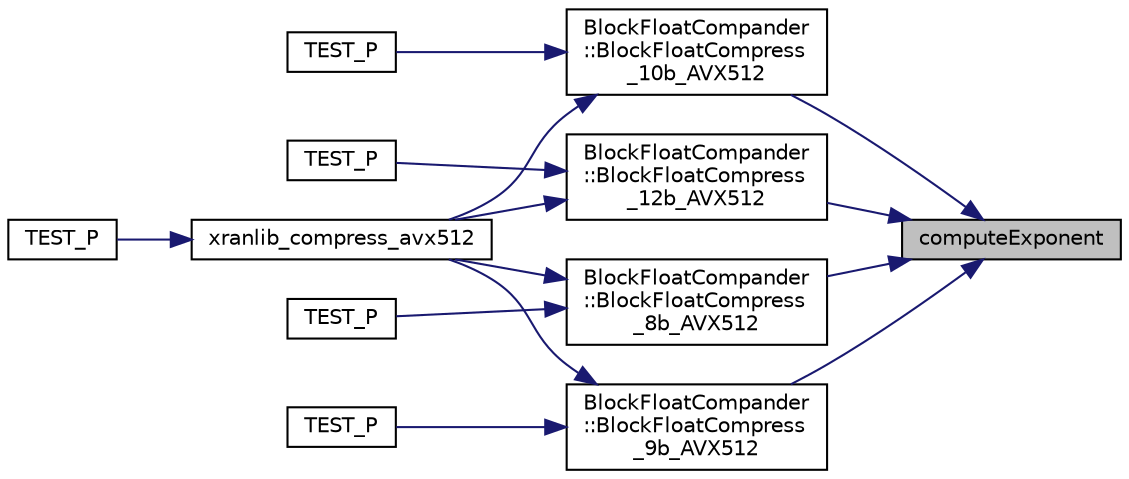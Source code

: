 digraph "computeExponent"
{
 // LATEX_PDF_SIZE
  edge [fontname="Helvetica",fontsize="10",labelfontname="Helvetica",labelfontsize="10"];
  node [fontname="Helvetica",fontsize="10",shape=record];
  rankdir="RL";
  Node1 [label="computeExponent",height=0.2,width=0.4,color="black", fillcolor="grey75", style="filled", fontcolor="black",tooltip="Compute exponent value for a set of RB from the maximum absolute value."];
  Node1 -> Node2 [dir="back",color="midnightblue",fontsize="10",style="solid",fontname="Helvetica"];
  Node2 [label="BlockFloatCompander\l::BlockFloatCompress\l_10b_AVX512",height=0.2,width=0.4,color="black", fillcolor="white", style="filled",URL="$namespace_block_float_compander.html#ae525362ca026142cab4ac983e29ad0ff",tooltip="10 bit compression"];
  Node2 -> Node3 [dir="back",color="midnightblue",fontsize="10",style="solid",fontname="Helvetica"];
  Node3 [label="TEST_P",height=0.2,width=0.4,color="black", fillcolor="white", style="filled",URL="$compander__functional_8cc.html#a3351c323474adfa4b66c985141776b2f",tooltip=" "];
  Node2 -> Node4 [dir="back",color="midnightblue",fontsize="10",style="solid",fontname="Helvetica"];
  Node4 [label="xranlib_compress_avx512",height=0.2,width=0.4,color="black", fillcolor="white", style="filled",URL="$xran__compression_8cpp.html#a0651de68e87558106615163f96b3e599",tooltip=" "];
  Node4 -> Node5 [dir="back",color="midnightblue",fontsize="10",style="solid",fontname="Helvetica"];
  Node5 [label="TEST_P",height=0.2,width=0.4,color="black", fillcolor="white", style="filled",URL="$compander__functional_8cc.html#a45d64e11a1ecc040577b7f22b27dde51",tooltip=" "];
  Node1 -> Node6 [dir="back",color="midnightblue",fontsize="10",style="solid",fontname="Helvetica"];
  Node6 [label="BlockFloatCompander\l::BlockFloatCompress\l_12b_AVX512",height=0.2,width=0.4,color="black", fillcolor="white", style="filled",URL="$namespace_block_float_compander.html#a2a8db4c5039bc3d5237b31ca2a129815",tooltip="12 bit compression"];
  Node6 -> Node7 [dir="back",color="midnightblue",fontsize="10",style="solid",fontname="Helvetica"];
  Node7 [label="TEST_P",height=0.2,width=0.4,color="black", fillcolor="white", style="filled",URL="$compander__functional_8cc.html#a53f55fd621ce0edd0b50933321ae7ade",tooltip=" "];
  Node6 -> Node4 [dir="back",color="midnightblue",fontsize="10",style="solid",fontname="Helvetica"];
  Node1 -> Node8 [dir="back",color="midnightblue",fontsize="10",style="solid",fontname="Helvetica"];
  Node8 [label="BlockFloatCompander\l::BlockFloatCompress\l_8b_AVX512",height=0.2,width=0.4,color="black", fillcolor="white", style="filled",URL="$namespace_block_float_compander.html#a5b3ddd524752c8f556bc4c654e392321",tooltip="8 bit compression"];
  Node8 -> Node9 [dir="back",color="midnightblue",fontsize="10",style="solid",fontname="Helvetica"];
  Node9 [label="TEST_P",height=0.2,width=0.4,color="black", fillcolor="white", style="filled",URL="$compander__functional_8cc.html#af62cc2e23934ba7efa6a132a26a339fe",tooltip=" "];
  Node8 -> Node4 [dir="back",color="midnightblue",fontsize="10",style="solid",fontname="Helvetica"];
  Node1 -> Node10 [dir="back",color="midnightblue",fontsize="10",style="solid",fontname="Helvetica"];
  Node10 [label="BlockFloatCompander\l::BlockFloatCompress\l_9b_AVX512",height=0.2,width=0.4,color="black", fillcolor="white", style="filled",URL="$namespace_block_float_compander.html#a2356f186e264c7cea4e3c26d448bb1d5",tooltip="9 bit compression"];
  Node10 -> Node11 [dir="back",color="midnightblue",fontsize="10",style="solid",fontname="Helvetica"];
  Node11 [label="TEST_P",height=0.2,width=0.4,color="black", fillcolor="white", style="filled",URL="$compander__functional_8cc.html#a05f3cac0967e0fc77f7c8e0a1f05ba82",tooltip=" "];
  Node10 -> Node4 [dir="back",color="midnightblue",fontsize="10",style="solid",fontname="Helvetica"];
}
